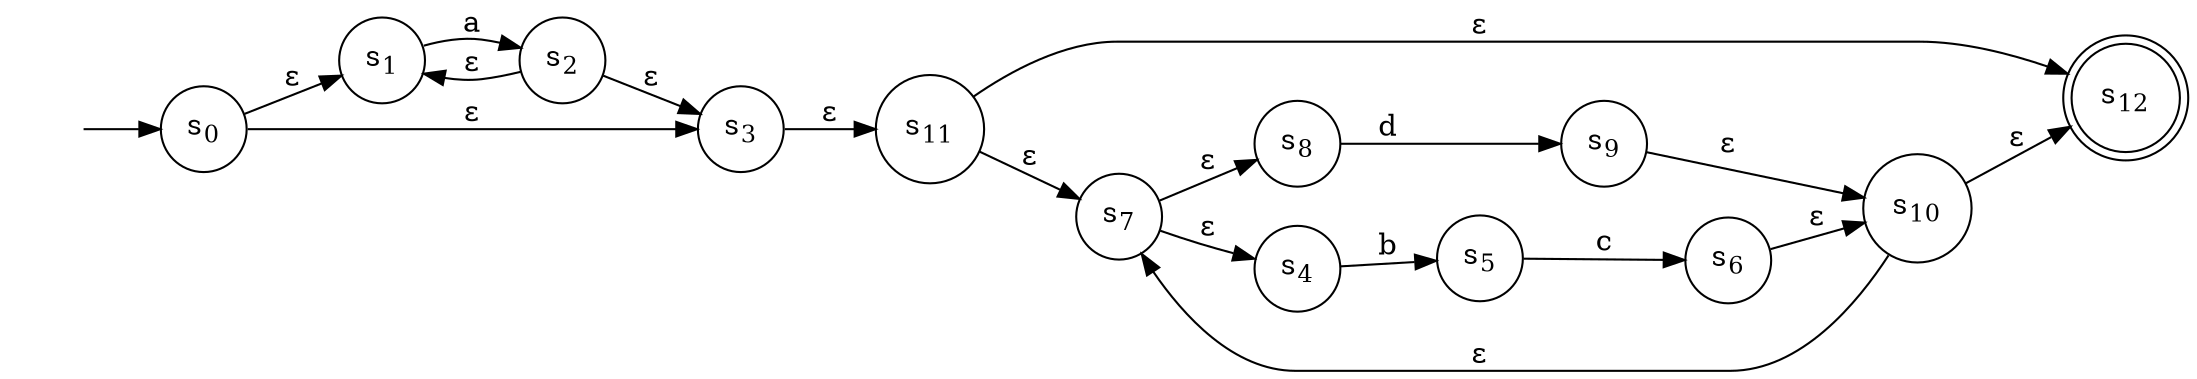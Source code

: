 digraph {
	graph [rankdir=LR]
	node [shape=circle]
	s [style=invisible]
	s0 [label=<s<sub>0</sub>>]
	s1 [label=<s<sub>1</sub>>]
	s2 [label=<s<sub>2</sub>>]
	s3 [label=<s<sub>3</sub>>]
	s -> s0
	s0 -> s1 [label=ε]
	s0 -> s3 [label=ε]
	s1 -> s2 [label=a]
	s2 -> s1 [label=ε]
	s2 -> s3 [label=ε]
	s3 -> s11 [label=ε]
	s11 [label=<s<sub>11</sub>>]
	s12 [label=<s<sub>12</sub>>, peripheries=2]
	s11 -> s7 [label=ε]
	s10 -> s7 [label=ε]
	s10 -> s12 [label=ε]
	s11 -> s12 [label=ε]
	s7 [label=<s<sub>7</sub>>]
	s8 [label=<s<sub>8</sub>>]
	s9 [label=<s<sub>9</sub>>]
	s10 [label=<s<sub>10</sub>>]
	s7 -> s8 [label=ε]
	s8 -> s9 [label=d]
	s9 -> s10 [label=ε]
	s7 -> s4 [label=ε]
	s4 [label=<s<sub>4</sub>>]
	s5 [label=<s<sub>5</sub>>]
	s6 [label=<s<sub>6</sub>>]
	s4 -> s5 [label=b]
	s5 -> s6 [label=c]
	s6 -> s10 [label=ε]
}
